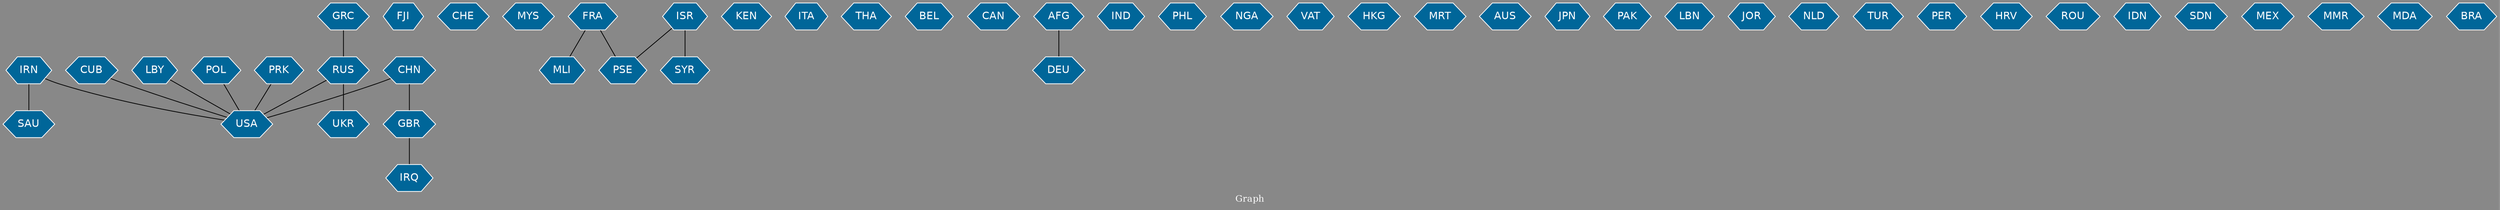 // Countries together in item graph
graph {
	graph [bgcolor="#888888" fontcolor=white fontsize=12 label="Graph" outputorder=edgesfirst overlap=prism]
	node [color=white fillcolor="#006699" fontcolor=white fontname=Helvetica shape=hexagon style=filled]
	edge [arrowhead=open color=black fontcolor=white fontname=Courier fontsize=12]
		USA [label=USA]
		FJI [label=FJI]
		PRK [label=PRK]
		SAU [label=SAU]
		IRN [label=IRN]
		CHE [label=CHE]
		MYS [label=MYS]
		PSE [label=PSE]
		GRC [label=GRC]
		RUS [label=RUS]
		KEN [label=KEN]
		CUB [label=CUB]
		UKR [label=UKR]
		ITA [label=ITA]
		LBY [label=LBY]
		THA [label=THA]
		GBR [label=GBR]
		FRA [label=FRA]
		BEL [label=BEL]
		CAN [label=CAN]
		AFG [label=AFG]
		IND [label=IND]
		PHL [label=PHL]
		NGA [label=NGA]
		VAT [label=VAT]
		CHN [label=CHN]
		HKG [label=HKG]
		ISR [label=ISR]
		MRT [label=MRT]
		AUS [label=AUS]
		JPN [label=JPN]
		PAK [label=PAK]
		SYR [label=SYR]
		LBN [label=LBN]
		JOR [label=JOR]
		IRQ [label=IRQ]
		NLD [label=NLD]
		TUR [label=TUR]
		PER [label=PER]
		HRV [label=HRV]
		DEU [label=DEU]
		MLI [label=MLI]
		POL [label=POL]
		ROU [label=ROU]
		IDN [label=IDN]
		SDN [label=SDN]
		MEX [label=MEX]
		MMR [label=MMR]
		MDA [label=MDA]
		BRA [label=BRA]
			GRC -- RUS [weight=1]
			ISR -- PSE [weight=1]
			FRA -- MLI [weight=1]
			IRN -- USA [weight=2]
			RUS -- USA [weight=3]
			RUS -- UKR [weight=4]
			PRK -- USA [weight=4]
			FRA -- PSE [weight=1]
			POL -- USA [weight=1]
			GBR -- IRQ [weight=1]
			ISR -- SYR [weight=2]
			CHN -- GBR [weight=1]
			CUB -- USA [weight=4]
			LBY -- USA [weight=1]
			AFG -- DEU [weight=1]
			CHN -- USA [weight=1]
			IRN -- SAU [weight=1]
}